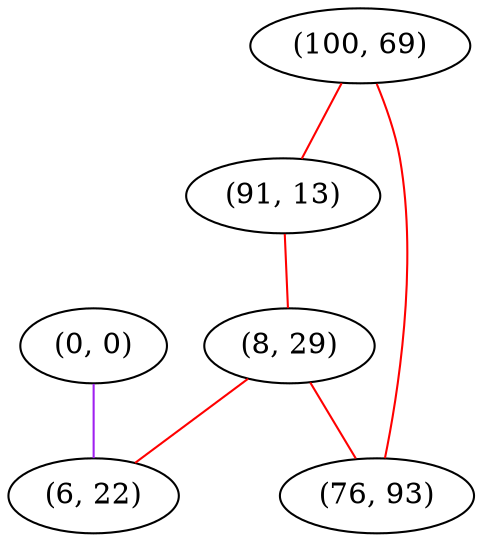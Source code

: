 graph "" {
"(0, 0)";
"(100, 69)";
"(91, 13)";
"(8, 29)";
"(6, 22)";
"(76, 93)";
"(0, 0)" -- "(6, 22)"  [color=purple, key=0, weight=4];
"(100, 69)" -- "(76, 93)"  [color=red, key=0, weight=1];
"(100, 69)" -- "(91, 13)"  [color=red, key=0, weight=1];
"(91, 13)" -- "(8, 29)"  [color=red, key=0, weight=1];
"(8, 29)" -- "(76, 93)"  [color=red, key=0, weight=1];
"(8, 29)" -- "(6, 22)"  [color=red, key=0, weight=1];
}
